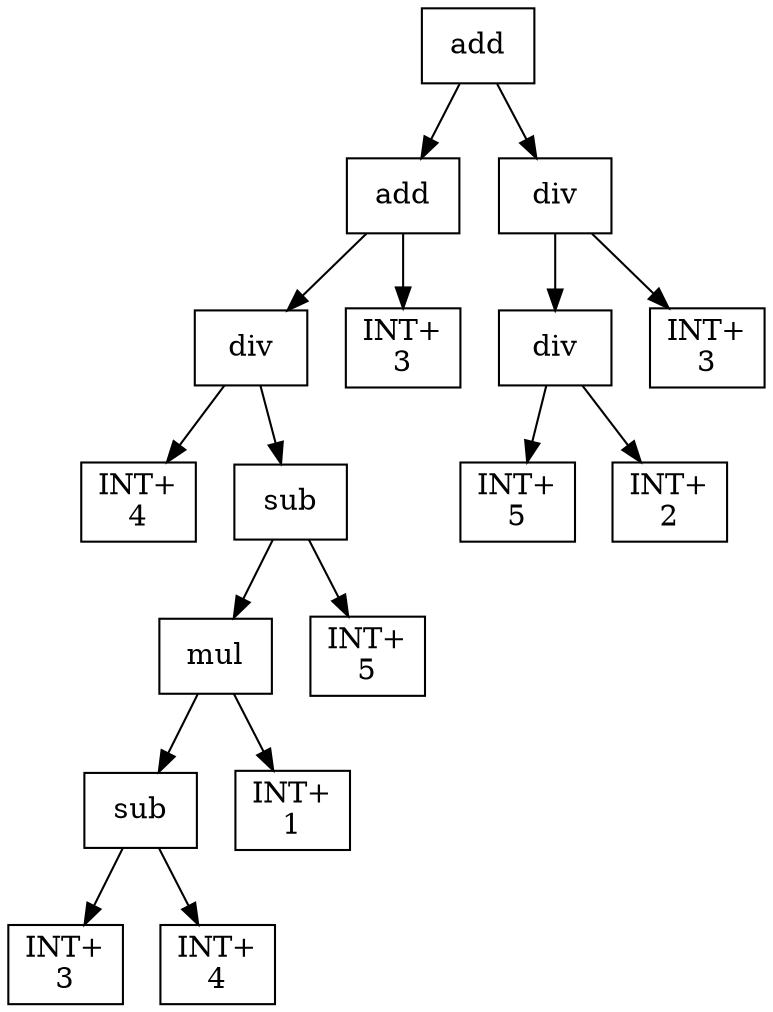 digraph expr {
  node [shape=box];
  n1 [label="add"];
  n2 [label="add"];
  n3 [label="div"];
  n4 [label="INT+\n4"];
  n5 [label="sub"];
  n6 [label="mul"];
  n7 [label="sub"];
  n8 [label="INT+\n3"];
  n9 [label="INT+\n4"];
  n7 -> n8;
  n7 -> n9;
  n10 [label="INT+\n1"];
  n6 -> n7;
  n6 -> n10;
  n11 [label="INT+\n5"];
  n5 -> n6;
  n5 -> n11;
  n3 -> n4;
  n3 -> n5;
  n12 [label="INT+\n3"];
  n2 -> n3;
  n2 -> n12;
  n13 [label="div"];
  n14 [label="div"];
  n15 [label="INT+\n5"];
  n16 [label="INT+\n2"];
  n14 -> n15;
  n14 -> n16;
  n17 [label="INT+\n3"];
  n13 -> n14;
  n13 -> n17;
  n1 -> n2;
  n1 -> n13;
}